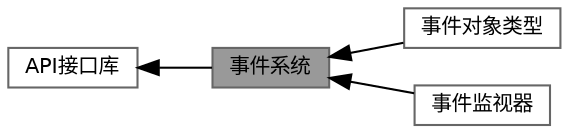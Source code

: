 digraph "事件系统"
{
 // LATEX_PDF_SIZE
  bgcolor="transparent";
  edge [fontname=Helvetica,fontsize=10,labelfontname=Helvetica,labelfontsize=10];
  node [fontname=Helvetica,fontsize=10,shape=box,height=0.2,width=0.4];
  rankdir=LR;
  Node2 [id="Node000002",label="API接口库",height=0.2,width=0.4,color="grey40", fillcolor="white", style="filled",URL="$group___a_p_i_xE6_x8E_xA5_xE5_x8F_xA3_xE5_xBA_x93.html",tooltip="该模块是API接口库，包含了与底层交互的相关内容"];
  Node3 [id="Node000003",label="事件对象类型",height=0.2,width=0.4,color="grey40", fillcolor="white", style="filled",URL="$group___xE4_xBA_x8B_xE4_xBB_xB6_xE5_xAF_xB9_xE8_xB1_xA1_xE7_xB1_xBB_xE5_x9E_x8B.html",tooltip="这里包含了所有的事件对象类型"];
  Node4 [id="Node000004",label="事件监视器",height=0.2,width=0.4,color="grey40", fillcolor="white", style="filled",URL="$group___xE4_xBA_x8B_xE4_xBB_xB6_xE7_x9B_x91_xE8_xA7_x86_xE5_x99_xA8.html",tooltip="通过继承这些类, 可以监视并处理事件"];
  Node1 [id="Node000001",label="事件系统",height=0.2,width=0.4,color="gray40", fillcolor="grey60", style="filled", fontcolor="black",tooltip=" "];
  Node2->Node1 [shape=plaintext, dir="back", style="solid"];
  Node1->Node3 [shape=plaintext, dir="back", style="solid"];
  Node1->Node4 [shape=plaintext, dir="back", style="solid"];
}
